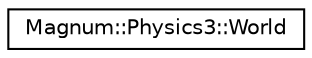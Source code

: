 digraph "圖形化之類別階層"
{
  edge [fontname="Helvetica",fontsize="10",labelfontname="Helvetica",labelfontsize="10"];
  node [fontname="Helvetica",fontsize="10",shape=record];
  rankdir="LR";
  Node1 [label="Magnum::Physics3::World",height=0.2,width=0.4,color="black", fillcolor="white", style="filled",URL="$class_magnum_1_1_physics3_1_1_world.html"];
}
